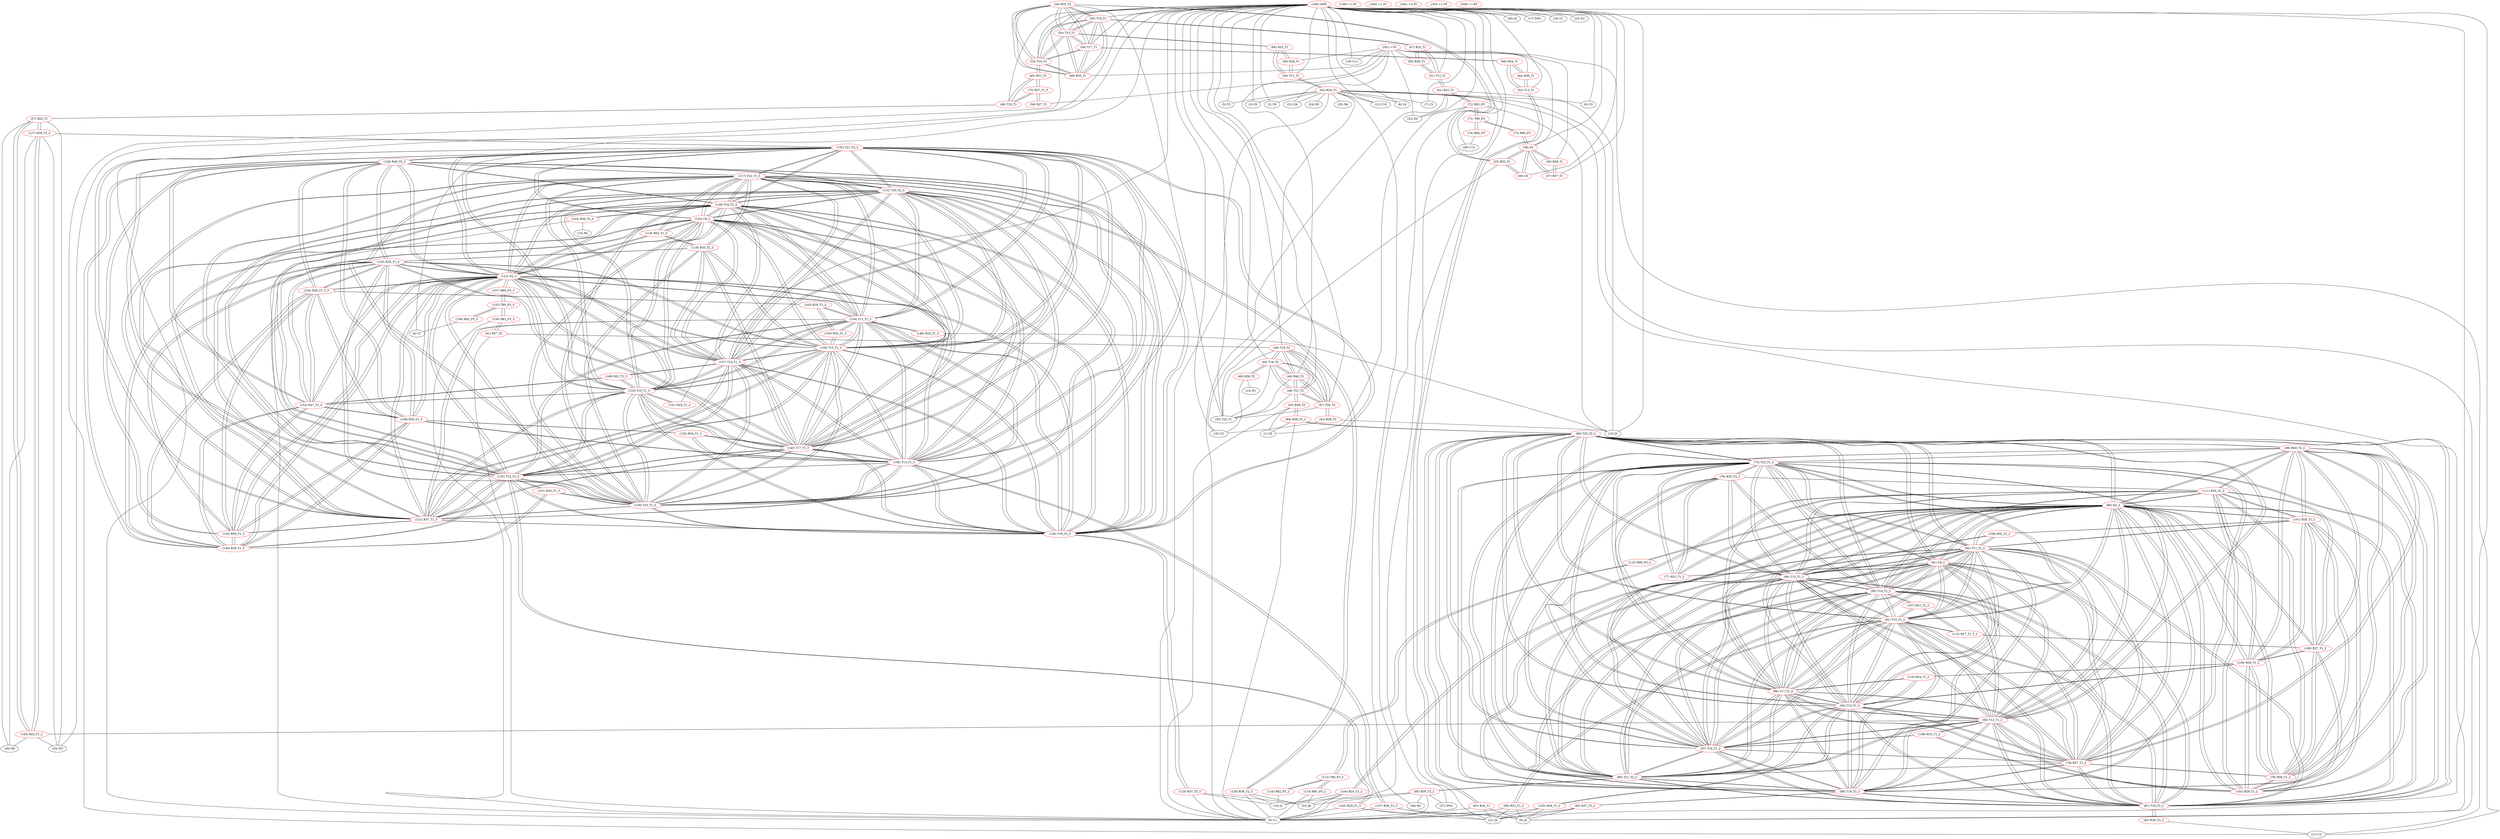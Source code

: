 graph {
	34 [label="(34) R35_T2" color=red]
	55 [label="(55) T16_T1"]
	54 [label="(54) T15_T1"]
	69 [label="(69) R35_T1"]
	53 [label="(53) T14_T1"]
	56 [label="(56) T17_T1"]
	35 [label="(35) R52_T1"]
	33 [label="(33) T22_T1"]
	35 [label="(35) R52_T1" color=red]
	38 [label="(38) D2"]
	39 [label="(39) C8"]
	34 [label="(34) R35_T2"]
	33 [label="(33) T22_T1"]
	36 [label="(36) R58_T1" color=red]
	37 [label="(37) R57_T1"]
	38 [label="(38) D2"]
	37 [label="(37) R57_T1" color=red]
	36 [label="(36) R58_T1"]
	38 [label="(38) D2"]
	38 [label="(38) D2" color=red]
	35 [label="(35) R52_T1"]
	39 [label="(39) C8"]
	36 [label="(36) R58_T1"]
	37 [label="(37) R57_T1"]
	73 [label="(73) R80_P3"]
	39 [label="(39) C8" color=red]
	38 [label="(38) D2"]
	35 [label="(35) R52_T1"]
	40 [label="(40) R36_T2" color=red]
	16 [label="(16) U3"]
	14 [label="(14) R1"]
	45 [label="(45) T18_T2"]
	41 [label="(41) R37_T2" color=red]
	156 [label="(156) R81_P3_3"]
	0 [label="(0) U1"]
	46 [label="(46) T19_T2"]
	42 [label="(42) R38_T2" color=red]
	13 [label="(13) J3"]
	16 [label="(16) U3"]
	47 [label="(47) T20_T2"]
	43 [label="(43) R39_T2" color=red]
	1 [label="(1) C9"]
	0 [label="(0) U1"]
	84 [label="(84) R38_T2_2"]
	48 [label="(48) T21_T2"]
	44 [label="(44) R40_T2" color=red]
	33 [label="(33) T22_T1"]
	46 [label="(46) T19_T2"]
	45 [label="(45) T18_T2"]
	48 [label="(48) T21_T2"]
	47 [label="(47) T20_T2"]
	45 [label="(45) T18_T2" color=red]
	33 [label="(33) T22_T1"]
	46 [label="(46) T19_T2"]
	44 [label="(44) R40_T2"]
	48 [label="(48) T21_T2"]
	47 [label="(47) T20_T2"]
	40 [label="(40) R36_T2"]
	46 [label="(46) T19_T2" color=red]
	33 [label="(33) T22_T1"]
	45 [label="(45) T18_T2"]
	44 [label="(44) R40_T2"]
	48 [label="(48) T21_T2"]
	47 [label="(47) T20_T2"]
	41 [label="(41) R37_T2"]
	47 [label="(47) T20_T2" color=red]
	33 [label="(33) T22_T1"]
	46 [label="(46) T19_T2"]
	45 [label="(45) T18_T2"]
	44 [label="(44) R40_T2"]
	48 [label="(48) T21_T2"]
	42 [label="(42) R38_T2"]
	48 [label="(48) T21_T2" color=red]
	33 [label="(33) T22_T1"]
	46 [label="(46) T19_T2"]
	45 [label="(45) T18_T2"]
	44 [label="(44) R40_T2"]
	47 [label="(47) T20_T2"]
	43 [label="(43) R39_T2"]
	49 [label="(49) T10_T1" color=red]
	57 [label="(57) R23_T1"]
	65 [label="(65) R31_T1"]
	70 [label="(70) R27_T1_T"]
	50 [label="(50) T11_T1" color=red]
	62 [label="(62) R24_T1"]
	66 [label="(66) R32_T1"]
	59 [label="(59) R28_T1"]
	51 [label="(51) T12_T1" color=red]
	67 [label="(67) R33_T1"]
	60 [label="(60) R29_T1"]
	61 [label="(61) R25_T1"]
	52 [label="(52) T13_T1" color=red]
	64 [label="(64) R30_T1"]
	68 [label="(68) R34_T1"]
	63 [label="(63) R26_T1"]
	53 [label="(53) T14_T1" color=red]
	55 [label="(55) T16_T1"]
	54 [label="(54) T15_T1"]
	69 [label="(69) R35_T1"]
	56 [label="(56) T17_T1"]
	34 [label="(34) R35_T2"]
	65 [label="(65) R31_T1"]
	54 [label="(54) T15_T1" color=red]
	55 [label="(55) T16_T1"]
	69 [label="(69) R35_T1"]
	53 [label="(53) T14_T1"]
	56 [label="(56) T17_T1"]
	34 [label="(34) R35_T2"]
	66 [label="(66) R32_T1"]
	55 [label="(55) T16_T1" color=red]
	54 [label="(54) T15_T1"]
	69 [label="(69) R35_T1"]
	53 [label="(53) T14_T1"]
	56 [label="(56) T17_T1"]
	34 [label="(34) R35_T2"]
	67 [label="(67) R33_T1"]
	56 [label="(56) T17_T1" color=red]
	55 [label="(55) T16_T1"]
	54 [label="(54) T15_T1"]
	69 [label="(69) R35_T1"]
	53 [label="(53) T14_T1"]
	34 [label="(34) R35_T2"]
	68 [label="(68) R34_T1"]
	57 [label="(57) R23_T1" color=red]
	25 [label="(25) D3"]
	26 [label="(26) R6"]
	103 [label="(103) R25_T1_2"]
	127 [label="(127) R39_T2_3"]
	49 [label="(49) T10_T1"]
	58 [label="(58) R27_T1" color=red]
	70 [label="(70) R27_T1_T"]
	59 [label="(59) R28_T1" color=red]
	66 [label="(66) R32_T1"]
	50 [label="(50) T11_T1"]
	60 [label="(60) R29_T1" color=red]
	67 [label="(67) R33_T1"]
	51 [label="(51) T12_T1"]
	61 [label="(61) R25_T1" color=red]
	0 [label="(0) U1"]
	13 [label="(13) J3"]
	32 [label="(32) D2"]
	72 [label="(72) R81_P3"]
	51 [label="(51) T12_T1"]
	62 [label="(62) R24_T1" color=red]
	9 [label="(9) J2"]
	0 [label="(0) U1"]
	16 [label="(16) U3"]
	5 [label="(5) C2"]
	3 [label="(3) C6"]
	2 [label="(2) C8"]
	20 [label="(20) R4"]
	12 [label="(12) C10"]
	8 [label="(8) C4"]
	11 [label="(11) U2"]
	7 [label="(7) C5"]
	6 [label="(6) C3"]
	24 [label="(24) R3"]
	31 [label="(31) D4"]
	21 [label="(21) J5"]
	28 [label="(28) R5"]
	50 [label="(50) T11_T1"]
	63 [label="(63) R26_T1" color=red]
	21 [label="(21) J5"]
	0 [label="(0) U1"]
	9 [label="(9) J2"]
	52 [label="(52) T13_T1"]
	64 [label="(64) R30_T1" color=red]
	68 [label="(68) R34_T1"]
	52 [label="(52) T13_T1"]
	65 [label="(65) R31_T1" color=red]
	49 [label="(49) T10_T1"]
	70 [label="(70) R27_T1_T"]
	53 [label="(53) T14_T1"]
	66 [label="(66) R32_T1" color=red]
	54 [label="(54) T15_T1"]
	59 [label="(59) R28_T1"]
	50 [label="(50) T11_T1"]
	67 [label="(67) R33_T1" color=red]
	55 [label="(55) T16_T1"]
	60 [label="(60) R29_T1"]
	51 [label="(51) T12_T1"]
	68 [label="(68) R34_T1" color=red]
	56 [label="(56) T17_T1"]
	64 [label="(64) R30_T1"]
	52 [label="(52) T13_T1"]
	69 [label="(69) R35_T1" color=red]
	55 [label="(55) T16_T1"]
	54 [label="(54) T15_T1"]
	53 [label="(53) T14_T1"]
	56 [label="(56) T17_T1"]
	34 [label="(34) R35_T2"]
	70 [label="(70) R27_T1_T" color=red]
	49 [label="(49) T10_T1"]
	65 [label="(65) R31_T1"]
	58 [label="(58) R27_T1"]
	71 [label="(71) T80_P3" color=red]
	72 [label="(72) R81_P3"]
	74 [label="(74) R82_P3"]
	73 [label="(73) R80_P3"]
	72 [label="(72) R81_P3" color=red]
	0 [label="(0) U1"]
	13 [label="(13) J3"]
	32 [label="(32) D2"]
	61 [label="(61) R25_T1"]
	71 [label="(71) T80_P3"]
	73 [label="(73) R80_P3" color=red]
	38 [label="(38) D2"]
	71 [label="(71) T80_P3"]
	74 [label="(74) R82_P3" color=red]
	29 [label="(29) C12"]
	71 [label="(71) T80_P3"]
	75 [label="(75) T22_T1_2" color=red]
	89 [label="(89) T20_T2_2"]
	87 [label="(87) T18_T2_2"]
	88 [label="(88) T19_T2_2"]
	90 [label="(90) T21_T2_2"]
	79 [label="(79) R57_T1_2"]
	80 [label="(80) D2_2"]
	92 [label="(92) T11_T1_2"]
	97 [label="(97) T16_T1_2"]
	98 [label="(98) T17_T1_2"]
	91 [label="(91) T10_T1_2"]
	93 [label="(93) T12_T1_2"]
	94 [label="(94) T13_T1_2"]
	95 [label="(95) T14_T1_2"]
	96 [label="(96) T15_T1_2"]
	81 [label="(81) C8_2"]
	86 [label="(86) R40_T2_2"]
	77 [label="(77) R52_T1_2"]
	76 [label="(76) R35_T2_2"]
	76 [label="(76) R35_T2_2" color=red]
	97 [label="(97) T16_T1_2"]
	96 [label="(96) T15_T1_2"]
	111 [label="(111) R35_T1_2"]
	95 [label="(95) T14_T1_2"]
	98 [label="(98) T17_T1_2"]
	77 [label="(77) R52_T1_2"]
	75 [label="(75) T22_T1_2"]
	77 [label="(77) R52_T1_2" color=red]
	80 [label="(80) D2_2"]
	81 [label="(81) C8_2"]
	76 [label="(76) R35_T2_2"]
	75 [label="(75) T22_T1_2"]
	78 [label="(78) R58_T1_2" color=red]
	79 [label="(79) R57_T1_2"]
	80 [label="(80) D2_2"]
	102 [label="(102) R29_T1_2"]
	111 [label="(111) R35_T1_2"]
	86 [label="(86) R40_T2_2"]
	106 [label="(106) R30_T1_2"]
	100 [label="(100) R27_T1_2"]
	101 [label="(101) R28_T1_2"]
	79 [label="(79) R57_T1_2" color=red]
	89 [label="(89) T20_T2_2"]
	87 [label="(87) T18_T2_2"]
	88 [label="(88) T19_T2_2"]
	90 [label="(90) T21_T2_2"]
	75 [label="(75) T22_T1_2"]
	80 [label="(80) D2_2"]
	92 [label="(92) T11_T1_2"]
	97 [label="(97) T16_T1_2"]
	98 [label="(98) T17_T1_2"]
	91 [label="(91) T10_T1_2"]
	93 [label="(93) T12_T1_2"]
	94 [label="(94) T13_T1_2"]
	95 [label="(95) T14_T1_2"]
	96 [label="(96) T15_T1_2"]
	81 [label="(81) C8_2"]
	78 [label="(78) R58_T1_2"]
	80 [label="(80) D2_2" color=red]
	89 [label="(89) T20_T2_2"]
	87 [label="(87) T18_T2_2"]
	88 [label="(88) T19_T2_2"]
	90 [label="(90) T21_T2_2"]
	79 [label="(79) R57_T1_2"]
	75 [label="(75) T22_T1_2"]
	92 [label="(92) T11_T1_2"]
	97 [label="(97) T16_T1_2"]
	98 [label="(98) T17_T1_2"]
	91 [label="(91) T10_T1_2"]
	93 [label="(93) T12_T1_2"]
	94 [label="(94) T13_T1_2"]
	95 [label="(95) T14_T1_2"]
	96 [label="(96) T15_T1_2"]
	81 [label="(81) C8_2"]
	77 [label="(77) R52_T1_2"]
	78 [label="(78) R58_T1_2"]
	102 [label="(102) R29_T1_2"]
	111 [label="(111) R35_T1_2"]
	86 [label="(86) R40_T2_2"]
	106 [label="(106) R30_T1_2"]
	100 [label="(100) R27_T1_2"]
	101 [label="(101) R28_T1_2"]
	115 [label="(115) R80_P3_2"]
	81 [label="(81) C8_2" color=red]
	89 [label="(89) T20_T2_2"]
	87 [label="(87) T18_T2_2"]
	88 [label="(88) T19_T2_2"]
	90 [label="(90) T21_T2_2"]
	79 [label="(79) R57_T1_2"]
	75 [label="(75) T22_T1_2"]
	80 [label="(80) D2_2"]
	92 [label="(92) T11_T1_2"]
	97 [label="(97) T16_T1_2"]
	98 [label="(98) T17_T1_2"]
	91 [label="(91) T10_T1_2"]
	93 [label="(93) T12_T1_2"]
	94 [label="(94) T13_T1_2"]
	95 [label="(95) T14_T1_2"]
	96 [label="(96) T15_T1_2"]
	77 [label="(77) R52_T1_2"]
	82 [label="(82) R36_T2_2" color=red]
	11 [label="(11) U2"]
	87 [label="(87) T18_T2_2"]
	83 [label="(83) R37_T2_2" color=red]
	21 [label="(21) J5"]
	0 [label="(0) U1"]
	9 [label="(9) J2"]
	88 [label="(88) T19_T2_2"]
	84 [label="(84) R38_T2_2" color=red]
	1 [label="(1) C9"]
	0 [label="(0) U1"]
	43 [label="(43) R39_T2"]
	89 [label="(89) T20_T2_2"]
	85 [label="(85) R39_T2_2" color=red]
	10 [label="(10) J1"]
	28 [label="(28) R5"]
	0 [label="(0) U1"]
	22 [label="(22) J6"]
	27 [label="(27) SW2"]
	90 [label="(90) T21_T2_2"]
	86 [label="(86) R40_T2_2" color=red]
	102 [label="(102) R29_T1_2"]
	111 [label="(111) R35_T1_2"]
	106 [label="(106) R30_T1_2"]
	80 [label="(80) D2_2"]
	78 [label="(78) R58_T1_2"]
	100 [label="(100) R27_T1_2"]
	101 [label="(101) R28_T1_2"]
	75 [label="(75) T22_T1_2"]
	88 [label="(88) T19_T2_2"]
	87 [label="(87) T18_T2_2"]
	90 [label="(90) T21_T2_2"]
	89 [label="(89) T20_T2_2"]
	87 [label="(87) T18_T2_2" color=red]
	89 [label="(89) T20_T2_2"]
	88 [label="(88) T19_T2_2"]
	90 [label="(90) T21_T2_2"]
	79 [label="(79) R57_T1_2"]
	75 [label="(75) T22_T1_2"]
	80 [label="(80) D2_2"]
	92 [label="(92) T11_T1_2"]
	97 [label="(97) T16_T1_2"]
	98 [label="(98) T17_T1_2"]
	91 [label="(91) T10_T1_2"]
	93 [label="(93) T12_T1_2"]
	94 [label="(94) T13_T1_2"]
	95 [label="(95) T14_T1_2"]
	96 [label="(96) T15_T1_2"]
	81 [label="(81) C8_2"]
	86 [label="(86) R40_T2_2"]
	82 [label="(82) R36_T2_2"]
	88 [label="(88) T19_T2_2" color=red]
	89 [label="(89) T20_T2_2"]
	87 [label="(87) T18_T2_2"]
	90 [label="(90) T21_T2_2"]
	79 [label="(79) R57_T1_2"]
	75 [label="(75) T22_T1_2"]
	80 [label="(80) D2_2"]
	92 [label="(92) T11_T1_2"]
	97 [label="(97) T16_T1_2"]
	98 [label="(98) T17_T1_2"]
	91 [label="(91) T10_T1_2"]
	93 [label="(93) T12_T1_2"]
	94 [label="(94) T13_T1_2"]
	95 [label="(95) T14_T1_2"]
	96 [label="(96) T15_T1_2"]
	81 [label="(81) C8_2"]
	86 [label="(86) R40_T2_2"]
	83 [label="(83) R37_T2_2"]
	89 [label="(89) T20_T2_2" color=red]
	87 [label="(87) T18_T2_2"]
	88 [label="(88) T19_T2_2"]
	90 [label="(90) T21_T2_2"]
	79 [label="(79) R57_T1_2"]
	75 [label="(75) T22_T1_2"]
	80 [label="(80) D2_2"]
	92 [label="(92) T11_T1_2"]
	97 [label="(97) T16_T1_2"]
	98 [label="(98) T17_T1_2"]
	91 [label="(91) T10_T1_2"]
	93 [label="(93) T12_T1_2"]
	94 [label="(94) T13_T1_2"]
	95 [label="(95) T14_T1_2"]
	96 [label="(96) T15_T1_2"]
	81 [label="(81) C8_2"]
	86 [label="(86) R40_T2_2"]
	84 [label="(84) R38_T2_2"]
	90 [label="(90) T21_T2_2" color=red]
	89 [label="(89) T20_T2_2"]
	87 [label="(87) T18_T2_2"]
	88 [label="(88) T19_T2_2"]
	79 [label="(79) R57_T1_2"]
	75 [label="(75) T22_T1_2"]
	80 [label="(80) D2_2"]
	92 [label="(92) T11_T1_2"]
	97 [label="(97) T16_T1_2"]
	98 [label="(98) T17_T1_2"]
	91 [label="(91) T10_T1_2"]
	93 [label="(93) T12_T1_2"]
	94 [label="(94) T13_T1_2"]
	95 [label="(95) T14_T1_2"]
	96 [label="(96) T15_T1_2"]
	81 [label="(81) C8_2"]
	86 [label="(86) R40_T2_2"]
	85 [label="(85) R39_T2_2"]
	91 [label="(91) T10_T1_2" color=red]
	89 [label="(89) T20_T2_2"]
	87 [label="(87) T18_T2_2"]
	88 [label="(88) T19_T2_2"]
	90 [label="(90) T21_T2_2"]
	79 [label="(79) R57_T1_2"]
	75 [label="(75) T22_T1_2"]
	80 [label="(80) D2_2"]
	92 [label="(92) T11_T1_2"]
	97 [label="(97) T16_T1_2"]
	98 [label="(98) T17_T1_2"]
	93 [label="(93) T12_T1_2"]
	94 [label="(94) T13_T1_2"]
	95 [label="(95) T14_T1_2"]
	96 [label="(96) T15_T1_2"]
	81 [label="(81) C8_2"]
	99 [label="(99) R23_T1_2"]
	107 [label="(107) R31_T1_2"]
	112 [label="(112) R27_T1_T_2"]
	92 [label="(92) T11_T1_2" color=red]
	89 [label="(89) T20_T2_2"]
	87 [label="(87) T18_T2_2"]
	88 [label="(88) T19_T2_2"]
	90 [label="(90) T21_T2_2"]
	79 [label="(79) R57_T1_2"]
	75 [label="(75) T22_T1_2"]
	80 [label="(80) D2_2"]
	97 [label="(97) T16_T1_2"]
	98 [label="(98) T17_T1_2"]
	91 [label="(91) T10_T1_2"]
	93 [label="(93) T12_T1_2"]
	94 [label="(94) T13_T1_2"]
	95 [label="(95) T14_T1_2"]
	96 [label="(96) T15_T1_2"]
	81 [label="(81) C8_2"]
	104 [label="(104) R24_T1_2"]
	108 [label="(108) R32_T1_2"]
	101 [label="(101) R28_T1_2"]
	93 [label="(93) T12_T1_2" color=red]
	89 [label="(89) T20_T2_2"]
	87 [label="(87) T18_T2_2"]
	88 [label="(88) T19_T2_2"]
	90 [label="(90) T21_T2_2"]
	79 [label="(79) R57_T1_2"]
	75 [label="(75) T22_T1_2"]
	80 [label="(80) D2_2"]
	92 [label="(92) T11_T1_2"]
	97 [label="(97) T16_T1_2"]
	98 [label="(98) T17_T1_2"]
	91 [label="(91) T10_T1_2"]
	94 [label="(94) T13_T1_2"]
	95 [label="(95) T14_T1_2"]
	96 [label="(96) T15_T1_2"]
	81 [label="(81) C8_2"]
	109 [label="(109) R33_T1_2"]
	102 [label="(102) R29_T1_2"]
	103 [label="(103) R25_T1_2"]
	94 [label="(94) T13_T1_2" color=red]
	89 [label="(89) T20_T2_2"]
	87 [label="(87) T18_T2_2"]
	88 [label="(88) T19_T2_2"]
	90 [label="(90) T21_T2_2"]
	79 [label="(79) R57_T1_2"]
	75 [label="(75) T22_T1_2"]
	80 [label="(80) D2_2"]
	92 [label="(92) T11_T1_2"]
	97 [label="(97) T16_T1_2"]
	98 [label="(98) T17_T1_2"]
	91 [label="(91) T10_T1_2"]
	93 [label="(93) T12_T1_2"]
	95 [label="(95) T14_T1_2"]
	96 [label="(96) T15_T1_2"]
	81 [label="(81) C8_2"]
	106 [label="(106) R30_T1_2"]
	110 [label="(110) R34_T1_2"]
	105 [label="(105) R26_T1_2"]
	95 [label="(95) T14_T1_2" color=red]
	89 [label="(89) T20_T2_2"]
	87 [label="(87) T18_T2_2"]
	88 [label="(88) T19_T2_2"]
	90 [label="(90) T21_T2_2"]
	79 [label="(79) R57_T1_2"]
	75 [label="(75) T22_T1_2"]
	80 [label="(80) D2_2"]
	92 [label="(92) T11_T1_2"]
	97 [label="(97) T16_T1_2"]
	98 [label="(98) T17_T1_2"]
	91 [label="(91) T10_T1_2"]
	93 [label="(93) T12_T1_2"]
	94 [label="(94) T13_T1_2"]
	96 [label="(96) T15_T1_2"]
	81 [label="(81) C8_2"]
	111 [label="(111) R35_T1_2"]
	76 [label="(76) R35_T2_2"]
	107 [label="(107) R31_T1_2"]
	96 [label="(96) T15_T1_2" color=red]
	89 [label="(89) T20_T2_2"]
	87 [label="(87) T18_T2_2"]
	88 [label="(88) T19_T2_2"]
	90 [label="(90) T21_T2_2"]
	79 [label="(79) R57_T1_2"]
	75 [label="(75) T22_T1_2"]
	80 [label="(80) D2_2"]
	92 [label="(92) T11_T1_2"]
	97 [label="(97) T16_T1_2"]
	98 [label="(98) T17_T1_2"]
	91 [label="(91) T10_T1_2"]
	93 [label="(93) T12_T1_2"]
	94 [label="(94) T13_T1_2"]
	95 [label="(95) T14_T1_2"]
	81 [label="(81) C8_2"]
	111 [label="(111) R35_T1_2"]
	76 [label="(76) R35_T2_2"]
	108 [label="(108) R32_T1_2"]
	97 [label="(97) T16_T1_2" color=red]
	89 [label="(89) T20_T2_2"]
	87 [label="(87) T18_T2_2"]
	88 [label="(88) T19_T2_2"]
	90 [label="(90) T21_T2_2"]
	79 [label="(79) R57_T1_2"]
	75 [label="(75) T22_T1_2"]
	80 [label="(80) D2_2"]
	92 [label="(92) T11_T1_2"]
	98 [label="(98) T17_T1_2"]
	91 [label="(91) T10_T1_2"]
	93 [label="(93) T12_T1_2"]
	94 [label="(94) T13_T1_2"]
	95 [label="(95) T14_T1_2"]
	96 [label="(96) T15_T1_2"]
	81 [label="(81) C8_2"]
	111 [label="(111) R35_T1_2"]
	76 [label="(76) R35_T2_2"]
	109 [label="(109) R33_T1_2"]
	98 [label="(98) T17_T1_2" color=red]
	89 [label="(89) T20_T2_2"]
	87 [label="(87) T18_T2_2"]
	88 [label="(88) T19_T2_2"]
	90 [label="(90) T21_T2_2"]
	79 [label="(79) R57_T1_2"]
	75 [label="(75) T22_T1_2"]
	80 [label="(80) D2_2"]
	92 [label="(92) T11_T1_2"]
	97 [label="(97) T16_T1_2"]
	91 [label="(91) T10_T1_2"]
	93 [label="(93) T12_T1_2"]
	94 [label="(94) T13_T1_2"]
	95 [label="(95) T14_T1_2"]
	96 [label="(96) T15_T1_2"]
	81 [label="(81) C8_2"]
	111 [label="(111) R35_T1_2"]
	76 [label="(76) R35_T2_2"]
	110 [label="(110) R34_T1_2"]
	99 [label="(99) R23_T1_2" color=red]
	0 [label="(0) U1"]
	21 [label="(21) J5"]
	9 [label="(9) J2"]
	91 [label="(91) T10_T1_2"]
	100 [label="(100) R27_T1_2" color=red]
	102 [label="(102) R29_T1_2"]
	111 [label="(111) R35_T1_2"]
	86 [label="(86) R40_T2_2"]
	106 [label="(106) R30_T1_2"]
	80 [label="(80) D2_2"]
	78 [label="(78) R58_T1_2"]
	101 [label="(101) R28_T1_2"]
	112 [label="(112) R27_T1_T_2"]
	101 [label="(101) R28_T1_2" color=red]
	102 [label="(102) R29_T1_2"]
	111 [label="(111) R35_T1_2"]
	86 [label="(86) R40_T2_2"]
	106 [label="(106) R30_T1_2"]
	80 [label="(80) D2_2"]
	78 [label="(78) R58_T1_2"]
	100 [label="(100) R27_T1_2"]
	108 [label="(108) R32_T1_2"]
	92 [label="(92) T11_T1_2"]
	102 [label="(102) R29_T1_2" color=red]
	111 [label="(111) R35_T1_2"]
	86 [label="(86) R40_T2_2"]
	106 [label="(106) R30_T1_2"]
	80 [label="(80) D2_2"]
	78 [label="(78) R58_T1_2"]
	100 [label="(100) R27_T1_2"]
	101 [label="(101) R28_T1_2"]
	109 [label="(109) R33_T1_2"]
	93 [label="(93) T12_T1_2"]
	103 [label="(103) R25_T1_2" color=red]
	25 [label="(25) D3"]
	26 [label="(26) R6"]
	57 [label="(57) R23_T1"]
	127 [label="(127) R39_T2_3"]
	93 [label="(93) T12_T1_2"]
	104 [label="(104) R24_T1_2" color=red]
	22 [label="(22) J6"]
	0 [label="(0) U1"]
	10 [label="(10) J1"]
	92 [label="(92) T11_T1_2"]
	105 [label="(105) R26_T1_2" color=red]
	9 [label="(9) J2"]
	0 [label="(0) U1"]
	21 [label="(21) J5"]
	94 [label="(94) T13_T1_2"]
	106 [label="(106) R30_T1_2" color=red]
	102 [label="(102) R29_T1_2"]
	111 [label="(111) R35_T1_2"]
	86 [label="(86) R40_T2_2"]
	80 [label="(80) D2_2"]
	78 [label="(78) R58_T1_2"]
	100 [label="(100) R27_T1_2"]
	101 [label="(101) R28_T1_2"]
	110 [label="(110) R34_T1_2"]
	94 [label="(94) T13_T1_2"]
	107 [label="(107) R31_T1_2" color=red]
	91 [label="(91) T10_T1_2"]
	112 [label="(112) R27_T1_T_2"]
	95 [label="(95) T14_T1_2"]
	108 [label="(108) R32_T1_2" color=red]
	96 [label="(96) T15_T1_2"]
	101 [label="(101) R28_T1_2"]
	92 [label="(92) T11_T1_2"]
	109 [label="(109) R33_T1_2" color=red]
	97 [label="(97) T16_T1_2"]
	102 [label="(102) R29_T1_2"]
	93 [label="(93) T12_T1_2"]
	110 [label="(110) R34_T1_2" color=red]
	98 [label="(98) T17_T1_2"]
	106 [label="(106) R30_T1_2"]
	94 [label="(94) T13_T1_2"]
	111 [label="(111) R35_T1_2" color=red]
	102 [label="(102) R29_T1_2"]
	86 [label="(86) R40_T2_2"]
	106 [label="(106) R30_T1_2"]
	80 [label="(80) D2_2"]
	78 [label="(78) R58_T1_2"]
	100 [label="(100) R27_T1_2"]
	101 [label="(101) R28_T1_2"]
	97 [label="(97) T16_T1_2"]
	96 [label="(96) T15_T1_2"]
	95 [label="(95) T14_T1_2"]
	98 [label="(98) T17_T1_2"]
	76 [label="(76) R35_T2_2"]
	112 [label="(112) R27_T1_T_2" color=red]
	91 [label="(91) T10_T1_2"]
	107 [label="(107) R31_T1_2"]
	100 [label="(100) R27_T1_2"]
	113 [label="(113) T80_P3_2" color=red]
	114 [label="(114) R81_P3_2"]
	116 [label="(116) R82_P3_2"]
	115 [label="(115) R80_P3_2"]
	114 [label="(114) R81_P3_2" color=red]
	0 [label="(0) U1"]
	22 [label="(22) J6"]
	113 [label="(113) T80_P3_2"]
	115 [label="(115) R80_P3_2" color=red]
	80 [label="(80) D2_2"]
	113 [label="(113) T80_P3_2"]
	116 [label="(116) R82_P3_2" color=red]
	10 [label="(10) J1"]
	113 [label="(113) T80_P3_2"]
	117 [label="(117) T22_T1_3" color=red]
	131 [label="(131) T20_T2_3"]
	129 [label="(129) T18_T2_3"]
	130 [label="(130) T19_T2_3"]
	132 [label="(132) T21_T2_3"]
	121 [label="(121) R57_T1_3"]
	122 [label="(122) D2_3"]
	134 [label="(134) T11_T1_3"]
	139 [label="(139) T16_T1_3"]
	140 [label="(140) T17_T1_3"]
	133 [label="(133) T10_T1_3"]
	135 [label="(135) T12_T1_3"]
	136 [label="(136) T13_T1_3"]
	137 [label="(137) T14_T1_3"]
	138 [label="(138) T15_T1_3"]
	123 [label="(123) C8_3"]
	128 [label="(128) R40_T2_3"]
	119 [label="(119) R52_T1_3"]
	118 [label="(118) R35_T2_3"]
	118 [label="(118) R35_T2_3" color=red]
	139 [label="(139) T16_T1_3"]
	138 [label="(138) T15_T1_3"]
	153 [label="(153) R35_T1_3"]
	137 [label="(137) T14_T1_3"]
	140 [label="(140) T17_T1_3"]
	119 [label="(119) R52_T1_3"]
	117 [label="(117) T22_T1_3"]
	119 [label="(119) R52_T1_3" color=red]
	122 [label="(122) D2_3"]
	123 [label="(123) C8_3"]
	118 [label="(118) R35_T2_3"]
	117 [label="(117) T22_T1_3"]
	120 [label="(120) R58_T1_3" color=red]
	121 [label="(121) R57_T1_3"]
	122 [label="(122) D2_3"]
	144 [label="(144) R29_T1_3"]
	153 [label="(153) R35_T1_3"]
	128 [label="(128) R40_T2_3"]
	148 [label="(148) R30_T1_3"]
	142 [label="(142) R27_T1_3"]
	154 [label="(154) R28_T1_T_3"]
	121 [label="(121) R57_T1_3" color=red]
	131 [label="(131) T20_T2_3"]
	129 [label="(129) T18_T2_3"]
	130 [label="(130) T19_T2_3"]
	132 [label="(132) T21_T2_3"]
	117 [label="(117) T22_T1_3"]
	122 [label="(122) D2_3"]
	134 [label="(134) T11_T1_3"]
	139 [label="(139) T16_T1_3"]
	140 [label="(140) T17_T1_3"]
	133 [label="(133) T10_T1_3"]
	135 [label="(135) T12_T1_3"]
	136 [label="(136) T13_T1_3"]
	137 [label="(137) T14_T1_3"]
	138 [label="(138) T15_T1_3"]
	123 [label="(123) C8_3"]
	120 [label="(120) R58_T1_3"]
	122 [label="(122) D2_3" color=red]
	131 [label="(131) T20_T2_3"]
	129 [label="(129) T18_T2_3"]
	130 [label="(130) T19_T2_3"]
	132 [label="(132) T21_T2_3"]
	121 [label="(121) R57_T1_3"]
	117 [label="(117) T22_T1_3"]
	134 [label="(134) T11_T1_3"]
	139 [label="(139) T16_T1_3"]
	140 [label="(140) T17_T1_3"]
	133 [label="(133) T10_T1_3"]
	135 [label="(135) T12_T1_3"]
	136 [label="(136) T13_T1_3"]
	137 [label="(137) T14_T1_3"]
	138 [label="(138) T15_T1_3"]
	123 [label="(123) C8_3"]
	119 [label="(119) R52_T1_3"]
	120 [label="(120) R58_T1_3"]
	144 [label="(144) R29_T1_3"]
	153 [label="(153) R35_T1_3"]
	128 [label="(128) R40_T2_3"]
	148 [label="(148) R30_T1_3"]
	142 [label="(142) R27_T1_3"]
	154 [label="(154) R28_T1_T_3"]
	157 [label="(157) R80_P3_3"]
	123 [label="(123) C8_3" color=red]
	131 [label="(131) T20_T2_3"]
	129 [label="(129) T18_T2_3"]
	130 [label="(130) T19_T2_3"]
	132 [label="(132) T21_T2_3"]
	121 [label="(121) R57_T1_3"]
	117 [label="(117) T22_T1_3"]
	122 [label="(122) D2_3"]
	134 [label="(134) T11_T1_3"]
	139 [label="(139) T16_T1_3"]
	140 [label="(140) T17_T1_3"]
	133 [label="(133) T10_T1_3"]
	135 [label="(135) T12_T1_3"]
	136 [label="(136) T13_T1_3"]
	137 [label="(137) T14_T1_3"]
	138 [label="(138) T15_T1_3"]
	119 [label="(119) R52_T1_3"]
	124 [label="(124) R36_T2_3" color=red]
	0 [label="(0) U1"]
	15 [label="(15) R2"]
	129 [label="(129) T18_T2_3"]
	125 [label="(125) R37_T2_3" color=red]
	22 [label="(22) J6"]
	10 [label="(10) J1"]
	0 [label="(0) U1"]
	130 [label="(130) T19_T2_3"]
	126 [label="(126) R38_T2_3" color=red]
	22 [label="(22) J6"]
	0 [label="(0) U1"]
	10 [label="(10) J1"]
	131 [label="(131) T20_T2_3"]
	127 [label="(127) R39_T2_3" color=red]
	25 [label="(25) D3"]
	26 [label="(26) R6"]
	57 [label="(57) R23_T1"]
	103 [label="(103) R25_T1_2"]
	132 [label="(132) T21_T2_3"]
	128 [label="(128) R40_T2_3" color=red]
	144 [label="(144) R29_T1_3"]
	153 [label="(153) R35_T1_3"]
	148 [label="(148) R30_T1_3"]
	122 [label="(122) D2_3"]
	120 [label="(120) R58_T1_3"]
	142 [label="(142) R27_T1_3"]
	154 [label="(154) R28_T1_T_3"]
	117 [label="(117) T22_T1_3"]
	130 [label="(130) T19_T2_3"]
	129 [label="(129) T18_T2_3"]
	132 [label="(132) T21_T2_3"]
	131 [label="(131) T20_T2_3"]
	129 [label="(129) T18_T2_3" color=red]
	131 [label="(131) T20_T2_3"]
	130 [label="(130) T19_T2_3"]
	132 [label="(132) T21_T2_3"]
	121 [label="(121) R57_T1_3"]
	117 [label="(117) T22_T1_3"]
	122 [label="(122) D2_3"]
	134 [label="(134) T11_T1_3"]
	139 [label="(139) T16_T1_3"]
	140 [label="(140) T17_T1_3"]
	133 [label="(133) T10_T1_3"]
	135 [label="(135) T12_T1_3"]
	136 [label="(136) T13_T1_3"]
	137 [label="(137) T14_T1_3"]
	138 [label="(138) T15_T1_3"]
	123 [label="(123) C8_3"]
	128 [label="(128) R40_T2_3"]
	124 [label="(124) R36_T2_3"]
	130 [label="(130) T19_T2_3" color=red]
	131 [label="(131) T20_T2_3"]
	129 [label="(129) T18_T2_3"]
	132 [label="(132) T21_T2_3"]
	121 [label="(121) R57_T1_3"]
	117 [label="(117) T22_T1_3"]
	122 [label="(122) D2_3"]
	134 [label="(134) T11_T1_3"]
	139 [label="(139) T16_T1_3"]
	140 [label="(140) T17_T1_3"]
	133 [label="(133) T10_T1_3"]
	135 [label="(135) T12_T1_3"]
	136 [label="(136) T13_T1_3"]
	137 [label="(137) T14_T1_3"]
	138 [label="(138) T15_T1_3"]
	123 [label="(123) C8_3"]
	128 [label="(128) R40_T2_3"]
	125 [label="(125) R37_T2_3"]
	131 [label="(131) T20_T2_3" color=red]
	129 [label="(129) T18_T2_3"]
	130 [label="(130) T19_T2_3"]
	132 [label="(132) T21_T2_3"]
	121 [label="(121) R57_T1_3"]
	117 [label="(117) T22_T1_3"]
	122 [label="(122) D2_3"]
	134 [label="(134) T11_T1_3"]
	139 [label="(139) T16_T1_3"]
	140 [label="(140) T17_T1_3"]
	133 [label="(133) T10_T1_3"]
	135 [label="(135) T12_T1_3"]
	136 [label="(136) T13_T1_3"]
	137 [label="(137) T14_T1_3"]
	138 [label="(138) T15_T1_3"]
	123 [label="(123) C8_3"]
	128 [label="(128) R40_T2_3"]
	126 [label="(126) R38_T2_3"]
	132 [label="(132) T21_T2_3" color=red]
	131 [label="(131) T20_T2_3"]
	129 [label="(129) T18_T2_3"]
	130 [label="(130) T19_T2_3"]
	121 [label="(121) R57_T1_3"]
	117 [label="(117) T22_T1_3"]
	122 [label="(122) D2_3"]
	134 [label="(134) T11_T1_3"]
	139 [label="(139) T16_T1_3"]
	140 [label="(140) T17_T1_3"]
	133 [label="(133) T10_T1_3"]
	135 [label="(135) T12_T1_3"]
	136 [label="(136) T13_T1_3"]
	137 [label="(137) T14_T1_3"]
	138 [label="(138) T15_T1_3"]
	123 [label="(123) C8_3"]
	128 [label="(128) R40_T2_3"]
	127 [label="(127) R39_T2_3"]
	133 [label="(133) T10_T1_3" color=red]
	131 [label="(131) T20_T2_3"]
	129 [label="(129) T18_T2_3"]
	130 [label="(130) T19_T2_3"]
	132 [label="(132) T21_T2_3"]
	121 [label="(121) R57_T1_3"]
	117 [label="(117) T22_T1_3"]
	122 [label="(122) D2_3"]
	134 [label="(134) T11_T1_3"]
	139 [label="(139) T16_T1_3"]
	140 [label="(140) T17_T1_3"]
	135 [label="(135) T12_T1_3"]
	136 [label="(136) T13_T1_3"]
	137 [label="(137) T14_T1_3"]
	138 [label="(138) T15_T1_3"]
	123 [label="(123) C8_3"]
	141 [label="(141) R23_T1_3"]
	149 [label="(149) R31_T1_3"]
	142 [label="(142) R27_T1_3"]
	134 [label="(134) T11_T1_3" color=red]
	131 [label="(131) T20_T2_3"]
	129 [label="(129) T18_T2_3"]
	130 [label="(130) T19_T2_3"]
	132 [label="(132) T21_T2_3"]
	121 [label="(121) R57_T1_3"]
	117 [label="(117) T22_T1_3"]
	122 [label="(122) D2_3"]
	139 [label="(139) T16_T1_3"]
	140 [label="(140) T17_T1_3"]
	133 [label="(133) T10_T1_3"]
	135 [label="(135) T12_T1_3"]
	136 [label="(136) T13_T1_3"]
	137 [label="(137) T14_T1_3"]
	138 [label="(138) T15_T1_3"]
	123 [label="(123) C8_3"]
	146 [label="(146) R24_T1_3"]
	150 [label="(150) R32_T1_3"]
	143 [label="(143) R28_T1_3"]
	135 [label="(135) T12_T1_3" color=red]
	131 [label="(131) T20_T2_3"]
	129 [label="(129) T18_T2_3"]
	130 [label="(130) T19_T2_3"]
	132 [label="(132) T21_T2_3"]
	121 [label="(121) R57_T1_3"]
	117 [label="(117) T22_T1_3"]
	122 [label="(122) D2_3"]
	134 [label="(134) T11_T1_3"]
	139 [label="(139) T16_T1_3"]
	140 [label="(140) T17_T1_3"]
	133 [label="(133) T10_T1_3"]
	136 [label="(136) T13_T1_3"]
	137 [label="(137) T14_T1_3"]
	138 [label="(138) T15_T1_3"]
	123 [label="(123) C8_3"]
	151 [label="(151) R33_T1_3"]
	144 [label="(144) R29_T1_3"]
	145 [label="(145) R25_T1_3"]
	136 [label="(136) T13_T1_3" color=red]
	131 [label="(131) T20_T2_3"]
	129 [label="(129) T18_T2_3"]
	130 [label="(130) T19_T2_3"]
	132 [label="(132) T21_T2_3"]
	121 [label="(121) R57_T1_3"]
	117 [label="(117) T22_T1_3"]
	122 [label="(122) D2_3"]
	134 [label="(134) T11_T1_3"]
	139 [label="(139) T16_T1_3"]
	140 [label="(140) T17_T1_3"]
	133 [label="(133) T10_T1_3"]
	135 [label="(135) T12_T1_3"]
	137 [label="(137) T14_T1_3"]
	138 [label="(138) T15_T1_3"]
	123 [label="(123) C8_3"]
	148 [label="(148) R30_T1_3"]
	152 [label="(152) R34_T1_3"]
	147 [label="(147) R26_T1_3"]
	137 [label="(137) T14_T1_3" color=red]
	131 [label="(131) T20_T2_3"]
	129 [label="(129) T18_T2_3"]
	130 [label="(130) T19_T2_3"]
	132 [label="(132) T21_T2_3"]
	121 [label="(121) R57_T1_3"]
	117 [label="(117) T22_T1_3"]
	122 [label="(122) D2_3"]
	134 [label="(134) T11_T1_3"]
	139 [label="(139) T16_T1_3"]
	140 [label="(140) T17_T1_3"]
	133 [label="(133) T10_T1_3"]
	135 [label="(135) T12_T1_3"]
	136 [label="(136) T13_T1_3"]
	138 [label="(138) T15_T1_3"]
	123 [label="(123) C8_3"]
	153 [label="(153) R35_T1_3"]
	118 [label="(118) R35_T2_3"]
	149 [label="(149) R31_T1_3"]
	138 [label="(138) T15_T1_3" color=red]
	131 [label="(131) T20_T2_3"]
	129 [label="(129) T18_T2_3"]
	130 [label="(130) T19_T2_3"]
	132 [label="(132) T21_T2_3"]
	121 [label="(121) R57_T1_3"]
	117 [label="(117) T22_T1_3"]
	122 [label="(122) D2_3"]
	134 [label="(134) T11_T1_3"]
	139 [label="(139) T16_T1_3"]
	140 [label="(140) T17_T1_3"]
	133 [label="(133) T10_T1_3"]
	135 [label="(135) T12_T1_3"]
	136 [label="(136) T13_T1_3"]
	137 [label="(137) T14_T1_3"]
	123 [label="(123) C8_3"]
	153 [label="(153) R35_T1_3"]
	118 [label="(118) R35_T2_3"]
	150 [label="(150) R32_T1_3"]
	139 [label="(139) T16_T1_3" color=red]
	131 [label="(131) T20_T2_3"]
	129 [label="(129) T18_T2_3"]
	130 [label="(130) T19_T2_3"]
	132 [label="(132) T21_T2_3"]
	121 [label="(121) R57_T1_3"]
	117 [label="(117) T22_T1_3"]
	122 [label="(122) D2_3"]
	134 [label="(134) T11_T1_3"]
	140 [label="(140) T17_T1_3"]
	133 [label="(133) T10_T1_3"]
	135 [label="(135) T12_T1_3"]
	136 [label="(136) T13_T1_3"]
	137 [label="(137) T14_T1_3"]
	138 [label="(138) T15_T1_3"]
	123 [label="(123) C8_3"]
	153 [label="(153) R35_T1_3"]
	118 [label="(118) R35_T2_3"]
	151 [label="(151) R33_T1_3"]
	140 [label="(140) T17_T1_3" color=red]
	131 [label="(131) T20_T2_3"]
	129 [label="(129) T18_T2_3"]
	130 [label="(130) T19_T2_3"]
	132 [label="(132) T21_T2_3"]
	121 [label="(121) R57_T1_3"]
	117 [label="(117) T22_T1_3"]
	122 [label="(122) D2_3"]
	134 [label="(134) T11_T1_3"]
	139 [label="(139) T16_T1_3"]
	133 [label="(133) T10_T1_3"]
	135 [label="(135) T12_T1_3"]
	136 [label="(136) T13_T1_3"]
	137 [label="(137) T14_T1_3"]
	138 [label="(138) T15_T1_3"]
	123 [label="(123) C8_3"]
	153 [label="(153) R35_T1_3"]
	118 [label="(118) R35_T2_3"]
	152 [label="(152) R34_T1_3"]
	141 [label="(141) R23_T1_3" color=red]
	133 [label="(133) T10_T1_3"]
	142 [label="(142) R27_T1_3" color=red]
	144 [label="(144) R29_T1_3"]
	153 [label="(153) R35_T1_3"]
	128 [label="(128) R40_T2_3"]
	148 [label="(148) R30_T1_3"]
	122 [label="(122) D2_3"]
	120 [label="(120) R58_T1_3"]
	154 [label="(154) R28_T1_T_3"]
	133 [label="(133) T10_T1_3"]
	149 [label="(149) R31_T1_3"]
	143 [label="(143) R28_T1_3" color=red]
	150 [label="(150) R32_T1_3"]
	134 [label="(134) T11_T1_3"]
	154 [label="(154) R28_T1_T_3"]
	144 [label="(144) R29_T1_3" color=red]
	153 [label="(153) R35_T1_3"]
	128 [label="(128) R40_T2_3"]
	148 [label="(148) R30_T1_3"]
	122 [label="(122) D2_3"]
	120 [label="(120) R58_T1_3"]
	142 [label="(142) R27_T1_3"]
	154 [label="(154) R28_T1_T_3"]
	151 [label="(151) R33_T1_3"]
	135 [label="(135) T12_T1_3"]
	145 [label="(145) R25_T1_3" color=red]
	21 [label="(21) J5"]
	0 [label="(0) U1"]
	9 [label="(9) J2"]
	135 [label="(135) T12_T1_3"]
	146 [label="(146) R24_T1_3" color=red]
	13 [label="(13) J3"]
	134 [label="(134) T11_T1_3"]
	147 [label="(147) R26_T1_3" color=red]
	9 [label="(9) J2"]
	0 [label="(0) U1"]
	21 [label="(21) J5"]
	136 [label="(136) T13_T1_3"]
	148 [label="(148) R30_T1_3" color=red]
	144 [label="(144) R29_T1_3"]
	153 [label="(153) R35_T1_3"]
	128 [label="(128) R40_T2_3"]
	122 [label="(122) D2_3"]
	120 [label="(120) R58_T1_3"]
	142 [label="(142) R27_T1_3"]
	154 [label="(154) R28_T1_T_3"]
	152 [label="(152) R34_T1_3"]
	136 [label="(136) T13_T1_3"]
	149 [label="(149) R31_T1_3" color=red]
	133 [label="(133) T10_T1_3"]
	142 [label="(142) R27_T1_3"]
	137 [label="(137) T14_T1_3"]
	150 [label="(150) R32_T1_3" color=red]
	138 [label="(138) T15_T1_3"]
	143 [label="(143) R28_T1_3"]
	134 [label="(134) T11_T1_3"]
	151 [label="(151) R33_T1_3" color=red]
	139 [label="(139) T16_T1_3"]
	144 [label="(144) R29_T1_3"]
	135 [label="(135) T12_T1_3"]
	152 [label="(152) R34_T1_3" color=red]
	140 [label="(140) T17_T1_3"]
	148 [label="(148) R30_T1_3"]
	136 [label="(136) T13_T1_3"]
	153 [label="(153) R35_T1_3" color=red]
	144 [label="(144) R29_T1_3"]
	128 [label="(128) R40_T2_3"]
	148 [label="(148) R30_T1_3"]
	122 [label="(122) D2_3"]
	120 [label="(120) R58_T1_3"]
	142 [label="(142) R27_T1_3"]
	154 [label="(154) R28_T1_T_3"]
	139 [label="(139) T16_T1_3"]
	138 [label="(138) T15_T1_3"]
	137 [label="(137) T14_T1_3"]
	140 [label="(140) T17_T1_3"]
	118 [label="(118) R35_T2_3"]
	154 [label="(154) R28_T1_T_3" color=red]
	144 [label="(144) R29_T1_3"]
	153 [label="(153) R35_T1_3"]
	128 [label="(128) R40_T2_3"]
	148 [label="(148) R30_T1_3"]
	122 [label="(122) D2_3"]
	120 [label="(120) R58_T1_3"]
	142 [label="(142) R27_T1_3"]
	143 [label="(143) R28_T1_3"]
	155 [label="(155) T80_P3_3" color=red]
	156 [label="(156) R81_P3_3"]
	158 [label="(158) R82_P3_3"]
	157 [label="(157) R80_P3_3"]
	156 [label="(156) R81_P3_3" color=red]
	0 [label="(0) U1"]
	41 [label="(41) R37_T2"]
	155 [label="(155) T80_P3_3"]
	157 [label="(157) R80_P3_3" color=red]
	122 [label="(122) D2_3"]
	155 [label="(155) T80_P3_3"]
	158 [label="(158) R82_P3_3" color=red]
	4 [label="(4) C7"]
	155 [label="(155) T80_P3_3"]
	159 [label="(159) +1.5V" color=red]
	160 [label="(160) +1.2V" color=red]
	161 [label="(161) +5V" color=red]
	19 [label="(19) C11"]
	32 [label="(32) D2"]
	31 [label="(31) D4"]
	11 [label="(11) U2"]
	60 [label="(60) R29_T1"]
	69 [label="(69) R35_T1"]
	44 [label="(44) R40_T2"]
	64 [label="(64) R30_T1"]
	38 [label="(38) D2"]
	36 [label="(36) R58_T1"]
	58 [label="(58) R27_T1"]
	59 [label="(59) R28_T1"]
	162 [label="(162) +3.3V" color=red]
	163 [label="(163) +1.0V" color=red]
	164 [label="(164) +1.8V" color=red]
	165 [label="(165) GND" color=red]
	3 [label="(3) C6"]
	2 [label="(2) C8"]
	1 [label="(1) C9"]
	21 [label="(21) J5"]
	7 [label="(7) C5"]
	0 [label="(0) U1"]
	4 [label="(4) C7"]
	5 [label="(5) C2"]
	6 [label="(6) C3"]
	8 [label="(8) C4"]
	25 [label="(25) D3"]
	29 [label="(29) C12"]
	30 [label="(30) J4"]
	17 [label="(17) SW1"]
	18 [label="(18) C1"]
	19 [label="(19) C11"]
	9 [label="(9) J2"]
	27 [label="(27) SW2"]
	23 [label="(23) D1"]
	13 [label="(13) J3"]
	11 [label="(11) U2"]
	16 [label="(16) U3"]
	12 [label="(12) C10"]
	141 [label="(141) R23_T1_3"]
	47 [label="(47) T20_T2"]
	45 [label="(45) T18_T2"]
	46 [label="(46) T19_T2"]
	48 [label="(48) T21_T2"]
	37 [label="(37) R57_T1"]
	33 [label="(33) T22_T1"]
	38 [label="(38) D2"]
	50 [label="(50) T11_T1"]
	55 [label="(55) T16_T1"]
	56 [label="(56) T17_T1"]
	49 [label="(49) T10_T1"]
	51 [label="(51) T12_T1"]
	52 [label="(52) T13_T1"]
	53 [label="(53) T14_T1"]
	54 [label="(54) T15_T1"]
	39 [label="(39) C8"]
	34 -- 55
	34 -- 54
	34 -- 69
	34 -- 53
	34 -- 56
	34 -- 35
	34 -- 33
	35 -- 38
	35 -- 39
	35 -- 34
	35 -- 33
	36 -- 37
	36 -- 38
	37 -- 36
	37 -- 38
	38 -- 35
	38 -- 39
	38 -- 36
	38 -- 37
	38 -- 73
	39 -- 38
	39 -- 35
	40 -- 16
	40 -- 14
	40 -- 45
	41 -- 156
	41 -- 0
	41 -- 46
	42 -- 13
	42 -- 16
	42 -- 47
	43 -- 1
	43 -- 0
	43 -- 84
	43 -- 48
	44 -- 33
	44 -- 46
	44 -- 45
	44 -- 48
	44 -- 47
	45 -- 33
	45 -- 46
	45 -- 44
	45 -- 48
	45 -- 47
	45 -- 40
	46 -- 33
	46 -- 45
	46 -- 44
	46 -- 48
	46 -- 47
	46 -- 41
	47 -- 33
	47 -- 46
	47 -- 45
	47 -- 44
	47 -- 48
	47 -- 42
	48 -- 33
	48 -- 46
	48 -- 45
	48 -- 44
	48 -- 47
	48 -- 43
	49 -- 57
	49 -- 65
	49 -- 70
	50 -- 62
	50 -- 66
	50 -- 59
	51 -- 67
	51 -- 60
	51 -- 61
	52 -- 64
	52 -- 68
	52 -- 63
	53 -- 55
	53 -- 54
	53 -- 69
	53 -- 56
	53 -- 34
	53 -- 65
	54 -- 55
	54 -- 69
	54 -- 53
	54 -- 56
	54 -- 34
	54 -- 66
	55 -- 54
	55 -- 69
	55 -- 53
	55 -- 56
	55 -- 34
	55 -- 67
	56 -- 55
	56 -- 54
	56 -- 69
	56 -- 53
	56 -- 34
	56 -- 68
	57 -- 25
	57 -- 26
	57 -- 103
	57 -- 127
	57 -- 49
	58 -- 70
	59 -- 66
	59 -- 50
	60 -- 67
	60 -- 51
	61 -- 0
	61 -- 13
	61 -- 32
	61 -- 72
	61 -- 51
	62 -- 9
	62 -- 0
	62 -- 16
	62 -- 5
	62 -- 3
	62 -- 2
	62 -- 20
	62 -- 12
	62 -- 8
	62 -- 11
	62 -- 7
	62 -- 6
	62 -- 24
	62 -- 31
	62 -- 21
	62 -- 28
	62 -- 50
	63 -- 21
	63 -- 0
	63 -- 9
	63 -- 52
	64 -- 68
	64 -- 52
	65 -- 49
	65 -- 70
	65 -- 53
	66 -- 54
	66 -- 59
	66 -- 50
	67 -- 55
	67 -- 60
	67 -- 51
	68 -- 56
	68 -- 64
	68 -- 52
	69 -- 55
	69 -- 54
	69 -- 53
	69 -- 56
	69 -- 34
	70 -- 49
	70 -- 65
	70 -- 58
	71 -- 72
	71 -- 74
	71 -- 73
	72 -- 0
	72 -- 13
	72 -- 32
	72 -- 61
	72 -- 71
	73 -- 38
	73 -- 71
	74 -- 29
	74 -- 71
	75 -- 89
	75 -- 87
	75 -- 88
	75 -- 90
	75 -- 79
	75 -- 80
	75 -- 92
	75 -- 97
	75 -- 98
	75 -- 91
	75 -- 93
	75 -- 94
	75 -- 95
	75 -- 96
	75 -- 81
	75 -- 86
	75 -- 77
	75 -- 76
	76 -- 97
	76 -- 96
	76 -- 111
	76 -- 95
	76 -- 98
	76 -- 77
	76 -- 75
	77 -- 80
	77 -- 81
	77 -- 76
	77 -- 75
	78 -- 79
	78 -- 80
	78 -- 102
	78 -- 111
	78 -- 86
	78 -- 106
	78 -- 100
	78 -- 101
	79 -- 89
	79 -- 87
	79 -- 88
	79 -- 90
	79 -- 75
	79 -- 80
	79 -- 92
	79 -- 97
	79 -- 98
	79 -- 91
	79 -- 93
	79 -- 94
	79 -- 95
	79 -- 96
	79 -- 81
	79 -- 78
	80 -- 89
	80 -- 87
	80 -- 88
	80 -- 90
	80 -- 79
	80 -- 75
	80 -- 92
	80 -- 97
	80 -- 98
	80 -- 91
	80 -- 93
	80 -- 94
	80 -- 95
	80 -- 96
	80 -- 81
	80 -- 77
	80 -- 78
	80 -- 102
	80 -- 111
	80 -- 86
	80 -- 106
	80 -- 100
	80 -- 101
	80 -- 115
	81 -- 89
	81 -- 87
	81 -- 88
	81 -- 90
	81 -- 79
	81 -- 75
	81 -- 80
	81 -- 92
	81 -- 97
	81 -- 98
	81 -- 91
	81 -- 93
	81 -- 94
	81 -- 95
	81 -- 96
	81 -- 77
	82 -- 11
	82 -- 87
	83 -- 21
	83 -- 0
	83 -- 9
	83 -- 88
	84 -- 1
	84 -- 0
	84 -- 43
	84 -- 89
	85 -- 10
	85 -- 28
	85 -- 0
	85 -- 22
	85 -- 27
	85 -- 90
	86 -- 102
	86 -- 111
	86 -- 106
	86 -- 80
	86 -- 78
	86 -- 100
	86 -- 101
	86 -- 75
	86 -- 88
	86 -- 87
	86 -- 90
	86 -- 89
	87 -- 89
	87 -- 88
	87 -- 90
	87 -- 79
	87 -- 75
	87 -- 80
	87 -- 92
	87 -- 97
	87 -- 98
	87 -- 91
	87 -- 93
	87 -- 94
	87 -- 95
	87 -- 96
	87 -- 81
	87 -- 86
	87 -- 82
	88 -- 89
	88 -- 87
	88 -- 90
	88 -- 79
	88 -- 75
	88 -- 80
	88 -- 92
	88 -- 97
	88 -- 98
	88 -- 91
	88 -- 93
	88 -- 94
	88 -- 95
	88 -- 96
	88 -- 81
	88 -- 86
	88 -- 83
	89 -- 87
	89 -- 88
	89 -- 90
	89 -- 79
	89 -- 75
	89 -- 80
	89 -- 92
	89 -- 97
	89 -- 98
	89 -- 91
	89 -- 93
	89 -- 94
	89 -- 95
	89 -- 96
	89 -- 81
	89 -- 86
	89 -- 84
	90 -- 89
	90 -- 87
	90 -- 88
	90 -- 79
	90 -- 75
	90 -- 80
	90 -- 92
	90 -- 97
	90 -- 98
	90 -- 91
	90 -- 93
	90 -- 94
	90 -- 95
	90 -- 96
	90 -- 81
	90 -- 86
	90 -- 85
	91 -- 89
	91 -- 87
	91 -- 88
	91 -- 90
	91 -- 79
	91 -- 75
	91 -- 80
	91 -- 92
	91 -- 97
	91 -- 98
	91 -- 93
	91 -- 94
	91 -- 95
	91 -- 96
	91 -- 81
	91 -- 99
	91 -- 107
	91 -- 112
	92 -- 89
	92 -- 87
	92 -- 88
	92 -- 90
	92 -- 79
	92 -- 75
	92 -- 80
	92 -- 97
	92 -- 98
	92 -- 91
	92 -- 93
	92 -- 94
	92 -- 95
	92 -- 96
	92 -- 81
	92 -- 104
	92 -- 108
	92 -- 101
	93 -- 89
	93 -- 87
	93 -- 88
	93 -- 90
	93 -- 79
	93 -- 75
	93 -- 80
	93 -- 92
	93 -- 97
	93 -- 98
	93 -- 91
	93 -- 94
	93 -- 95
	93 -- 96
	93 -- 81
	93 -- 109
	93 -- 102
	93 -- 103
	94 -- 89
	94 -- 87
	94 -- 88
	94 -- 90
	94 -- 79
	94 -- 75
	94 -- 80
	94 -- 92
	94 -- 97
	94 -- 98
	94 -- 91
	94 -- 93
	94 -- 95
	94 -- 96
	94 -- 81
	94 -- 106
	94 -- 110
	94 -- 105
	95 -- 89
	95 -- 87
	95 -- 88
	95 -- 90
	95 -- 79
	95 -- 75
	95 -- 80
	95 -- 92
	95 -- 97
	95 -- 98
	95 -- 91
	95 -- 93
	95 -- 94
	95 -- 96
	95 -- 81
	95 -- 111
	95 -- 76
	95 -- 107
	96 -- 89
	96 -- 87
	96 -- 88
	96 -- 90
	96 -- 79
	96 -- 75
	96 -- 80
	96 -- 92
	96 -- 97
	96 -- 98
	96 -- 91
	96 -- 93
	96 -- 94
	96 -- 95
	96 -- 81
	96 -- 111
	96 -- 76
	96 -- 108
	97 -- 89
	97 -- 87
	97 -- 88
	97 -- 90
	97 -- 79
	97 -- 75
	97 -- 80
	97 -- 92
	97 -- 98
	97 -- 91
	97 -- 93
	97 -- 94
	97 -- 95
	97 -- 96
	97 -- 81
	97 -- 111
	97 -- 76
	97 -- 109
	98 -- 89
	98 -- 87
	98 -- 88
	98 -- 90
	98 -- 79
	98 -- 75
	98 -- 80
	98 -- 92
	98 -- 97
	98 -- 91
	98 -- 93
	98 -- 94
	98 -- 95
	98 -- 96
	98 -- 81
	98 -- 111
	98 -- 76
	98 -- 110
	99 -- 0
	99 -- 21
	99 -- 9
	99 -- 91
	100 -- 102
	100 -- 111
	100 -- 86
	100 -- 106
	100 -- 80
	100 -- 78
	100 -- 101
	100 -- 112
	101 -- 102
	101 -- 111
	101 -- 86
	101 -- 106
	101 -- 80
	101 -- 78
	101 -- 100
	101 -- 108
	101 -- 92
	102 -- 111
	102 -- 86
	102 -- 106
	102 -- 80
	102 -- 78
	102 -- 100
	102 -- 101
	102 -- 109
	102 -- 93
	103 -- 25
	103 -- 26
	103 -- 57
	103 -- 127
	103 -- 93
	104 -- 22
	104 -- 0
	104 -- 10
	104 -- 92
	105 -- 9
	105 -- 0
	105 -- 21
	105 -- 94
	106 -- 102
	106 -- 111
	106 -- 86
	106 -- 80
	106 -- 78
	106 -- 100
	106 -- 101
	106 -- 110
	106 -- 94
	107 -- 91
	107 -- 112
	107 -- 95
	108 -- 96
	108 -- 101
	108 -- 92
	109 -- 97
	109 -- 102
	109 -- 93
	110 -- 98
	110 -- 106
	110 -- 94
	111 -- 102
	111 -- 86
	111 -- 106
	111 -- 80
	111 -- 78
	111 -- 100
	111 -- 101
	111 -- 97
	111 -- 96
	111 -- 95
	111 -- 98
	111 -- 76
	112 -- 91
	112 -- 107
	112 -- 100
	113 -- 114
	113 -- 116
	113 -- 115
	114 -- 0
	114 -- 22
	114 -- 113
	115 -- 80
	115 -- 113
	116 -- 10
	116 -- 113
	117 -- 131
	117 -- 129
	117 -- 130
	117 -- 132
	117 -- 121
	117 -- 122
	117 -- 134
	117 -- 139
	117 -- 140
	117 -- 133
	117 -- 135
	117 -- 136
	117 -- 137
	117 -- 138
	117 -- 123
	117 -- 128
	117 -- 119
	117 -- 118
	118 -- 139
	118 -- 138
	118 -- 153
	118 -- 137
	118 -- 140
	118 -- 119
	118 -- 117
	119 -- 122
	119 -- 123
	119 -- 118
	119 -- 117
	120 -- 121
	120 -- 122
	120 -- 144
	120 -- 153
	120 -- 128
	120 -- 148
	120 -- 142
	120 -- 154
	121 -- 131
	121 -- 129
	121 -- 130
	121 -- 132
	121 -- 117
	121 -- 122
	121 -- 134
	121 -- 139
	121 -- 140
	121 -- 133
	121 -- 135
	121 -- 136
	121 -- 137
	121 -- 138
	121 -- 123
	121 -- 120
	122 -- 131
	122 -- 129
	122 -- 130
	122 -- 132
	122 -- 121
	122 -- 117
	122 -- 134
	122 -- 139
	122 -- 140
	122 -- 133
	122 -- 135
	122 -- 136
	122 -- 137
	122 -- 138
	122 -- 123
	122 -- 119
	122 -- 120
	122 -- 144
	122 -- 153
	122 -- 128
	122 -- 148
	122 -- 142
	122 -- 154
	122 -- 157
	123 -- 131
	123 -- 129
	123 -- 130
	123 -- 132
	123 -- 121
	123 -- 117
	123 -- 122
	123 -- 134
	123 -- 139
	123 -- 140
	123 -- 133
	123 -- 135
	123 -- 136
	123 -- 137
	123 -- 138
	123 -- 119
	124 -- 0
	124 -- 15
	124 -- 129
	125 -- 22
	125 -- 10
	125 -- 0
	125 -- 130
	126 -- 22
	126 -- 0
	126 -- 10
	126 -- 131
	127 -- 25
	127 -- 26
	127 -- 57
	127 -- 103
	127 -- 132
	128 -- 144
	128 -- 153
	128 -- 148
	128 -- 122
	128 -- 120
	128 -- 142
	128 -- 154
	128 -- 117
	128 -- 130
	128 -- 129
	128 -- 132
	128 -- 131
	129 -- 131
	129 -- 130
	129 -- 132
	129 -- 121
	129 -- 117
	129 -- 122
	129 -- 134
	129 -- 139
	129 -- 140
	129 -- 133
	129 -- 135
	129 -- 136
	129 -- 137
	129 -- 138
	129 -- 123
	129 -- 128
	129 -- 124
	130 -- 131
	130 -- 129
	130 -- 132
	130 -- 121
	130 -- 117
	130 -- 122
	130 -- 134
	130 -- 139
	130 -- 140
	130 -- 133
	130 -- 135
	130 -- 136
	130 -- 137
	130 -- 138
	130 -- 123
	130 -- 128
	130 -- 125
	131 -- 129
	131 -- 130
	131 -- 132
	131 -- 121
	131 -- 117
	131 -- 122
	131 -- 134
	131 -- 139
	131 -- 140
	131 -- 133
	131 -- 135
	131 -- 136
	131 -- 137
	131 -- 138
	131 -- 123
	131 -- 128
	131 -- 126
	132 -- 131
	132 -- 129
	132 -- 130
	132 -- 121
	132 -- 117
	132 -- 122
	132 -- 134
	132 -- 139
	132 -- 140
	132 -- 133
	132 -- 135
	132 -- 136
	132 -- 137
	132 -- 138
	132 -- 123
	132 -- 128
	132 -- 127
	133 -- 131
	133 -- 129
	133 -- 130
	133 -- 132
	133 -- 121
	133 -- 117
	133 -- 122
	133 -- 134
	133 -- 139
	133 -- 140
	133 -- 135
	133 -- 136
	133 -- 137
	133 -- 138
	133 -- 123
	133 -- 141
	133 -- 149
	133 -- 142
	134 -- 131
	134 -- 129
	134 -- 130
	134 -- 132
	134 -- 121
	134 -- 117
	134 -- 122
	134 -- 139
	134 -- 140
	134 -- 133
	134 -- 135
	134 -- 136
	134 -- 137
	134 -- 138
	134 -- 123
	134 -- 146
	134 -- 150
	134 -- 143
	135 -- 131
	135 -- 129
	135 -- 130
	135 -- 132
	135 -- 121
	135 -- 117
	135 -- 122
	135 -- 134
	135 -- 139
	135 -- 140
	135 -- 133
	135 -- 136
	135 -- 137
	135 -- 138
	135 -- 123
	135 -- 151
	135 -- 144
	135 -- 145
	136 -- 131
	136 -- 129
	136 -- 130
	136 -- 132
	136 -- 121
	136 -- 117
	136 -- 122
	136 -- 134
	136 -- 139
	136 -- 140
	136 -- 133
	136 -- 135
	136 -- 137
	136 -- 138
	136 -- 123
	136 -- 148
	136 -- 152
	136 -- 147
	137 -- 131
	137 -- 129
	137 -- 130
	137 -- 132
	137 -- 121
	137 -- 117
	137 -- 122
	137 -- 134
	137 -- 139
	137 -- 140
	137 -- 133
	137 -- 135
	137 -- 136
	137 -- 138
	137 -- 123
	137 -- 153
	137 -- 118
	137 -- 149
	138 -- 131
	138 -- 129
	138 -- 130
	138 -- 132
	138 -- 121
	138 -- 117
	138 -- 122
	138 -- 134
	138 -- 139
	138 -- 140
	138 -- 133
	138 -- 135
	138 -- 136
	138 -- 137
	138 -- 123
	138 -- 153
	138 -- 118
	138 -- 150
	139 -- 131
	139 -- 129
	139 -- 130
	139 -- 132
	139 -- 121
	139 -- 117
	139 -- 122
	139 -- 134
	139 -- 140
	139 -- 133
	139 -- 135
	139 -- 136
	139 -- 137
	139 -- 138
	139 -- 123
	139 -- 153
	139 -- 118
	139 -- 151
	140 -- 131
	140 -- 129
	140 -- 130
	140 -- 132
	140 -- 121
	140 -- 117
	140 -- 122
	140 -- 134
	140 -- 139
	140 -- 133
	140 -- 135
	140 -- 136
	140 -- 137
	140 -- 138
	140 -- 123
	140 -- 153
	140 -- 118
	140 -- 152
	141 -- 133
	142 -- 144
	142 -- 153
	142 -- 128
	142 -- 148
	142 -- 122
	142 -- 120
	142 -- 154
	142 -- 133
	142 -- 149
	143 -- 150
	143 -- 134
	143 -- 154
	144 -- 153
	144 -- 128
	144 -- 148
	144 -- 122
	144 -- 120
	144 -- 142
	144 -- 154
	144 -- 151
	144 -- 135
	145 -- 21
	145 -- 0
	145 -- 9
	145 -- 135
	146 -- 13
	146 -- 134
	147 -- 9
	147 -- 0
	147 -- 21
	147 -- 136
	148 -- 144
	148 -- 153
	148 -- 128
	148 -- 122
	148 -- 120
	148 -- 142
	148 -- 154
	148 -- 152
	148 -- 136
	149 -- 133
	149 -- 142
	149 -- 137
	150 -- 138
	150 -- 143
	150 -- 134
	151 -- 139
	151 -- 144
	151 -- 135
	152 -- 140
	152 -- 148
	152 -- 136
	153 -- 144
	153 -- 128
	153 -- 148
	153 -- 122
	153 -- 120
	153 -- 142
	153 -- 154
	153 -- 139
	153 -- 138
	153 -- 137
	153 -- 140
	153 -- 118
	154 -- 144
	154 -- 153
	154 -- 128
	154 -- 148
	154 -- 122
	154 -- 120
	154 -- 142
	154 -- 143
	155 -- 156
	155 -- 158
	155 -- 157
	156 -- 0
	156 -- 41
	156 -- 155
	157 -- 122
	157 -- 155
	158 -- 4
	158 -- 155
	161 -- 19
	161 -- 32
	161 -- 31
	161 -- 11
	161 -- 60
	161 -- 69
	161 -- 44
	161 -- 64
	161 -- 38
	161 -- 36
	161 -- 58
	161 -- 59
	165 -- 3
	165 -- 2
	165 -- 1
	165 -- 21
	165 -- 7
	165 -- 0
	165 -- 4
	165 -- 5
	165 -- 6
	165 -- 8
	165 -- 25
	165 -- 29
	165 -- 30
	165 -- 17
	165 -- 18
	165 -- 19
	165 -- 9
	165 -- 27
	165 -- 23
	165 -- 13
	165 -- 11
	165 -- 16
	165 -- 12
	165 -- 141
	165 -- 47
	165 -- 45
	165 -- 46
	165 -- 48
	165 -- 37
	165 -- 33
	165 -- 38
	165 -- 50
	165 -- 55
	165 -- 56
	165 -- 49
	165 -- 51
	165 -- 52
	165 -- 53
	165 -- 54
	165 -- 39
}